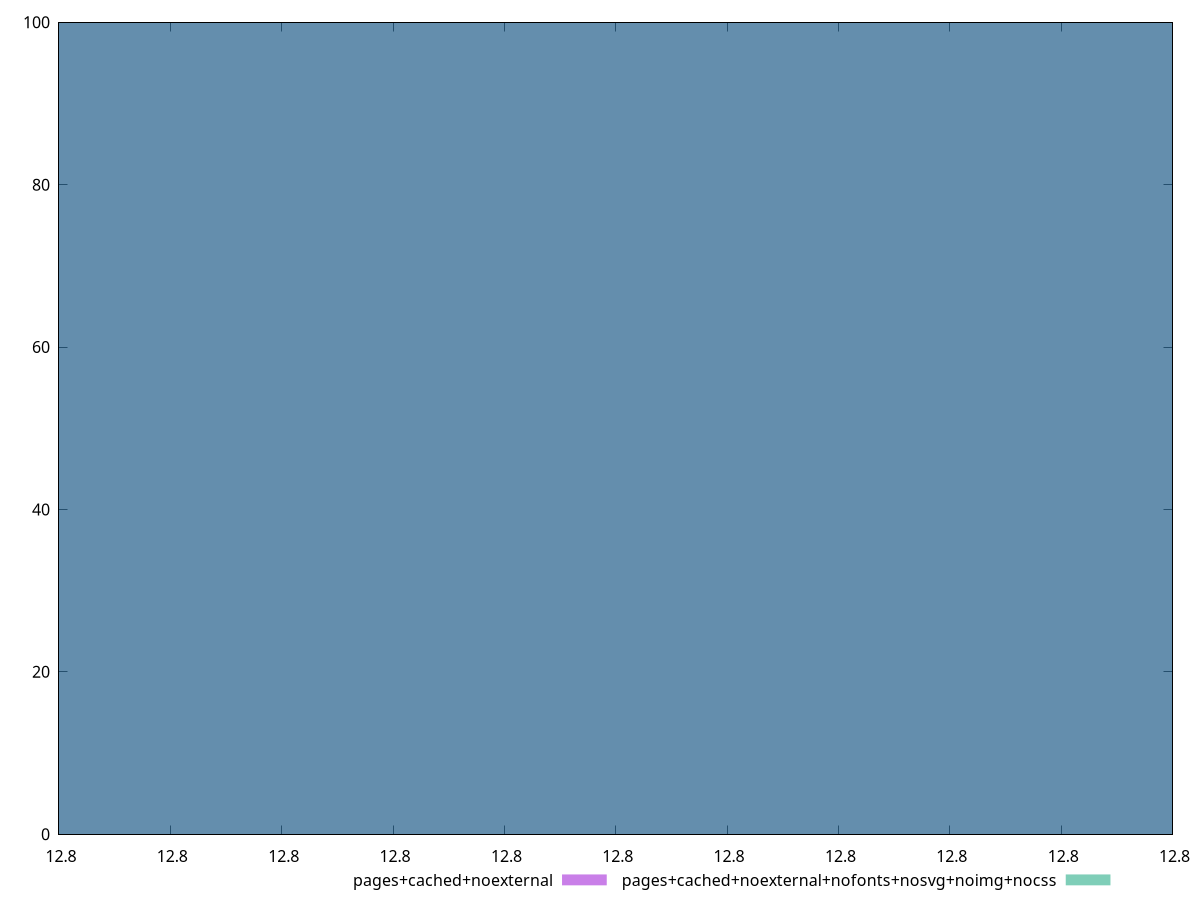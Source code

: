 $_pagesCachedNoexternal <<EOF
12.80000000000001 100
EOF
$_pagesCachedNoexternalNofontsNosvgNoimgNocss <<EOF
12.80000000000001 100
EOF
set key outside below
set terminal pngcairo
set output "report_00006_2020-11-02T20-21-41.718Z/estimated-input-latency/estimated-input-latency_pages+cached+noexternal_pages+cached+noexternal+nofonts+nosvg+noimg+nocss+hist.png"
set boxwidth 1.7983939046234355e-14
set style fill transparent solid 0.5 noborder
set yrange [0:100]
plot $_pagesCachedNoexternal title "pages+cached+noexternal" with boxes ,$_pagesCachedNoexternalNofontsNosvgNoimgNocss title "pages+cached+noexternal+nofonts+nosvg+noimg+nocss" with boxes ,